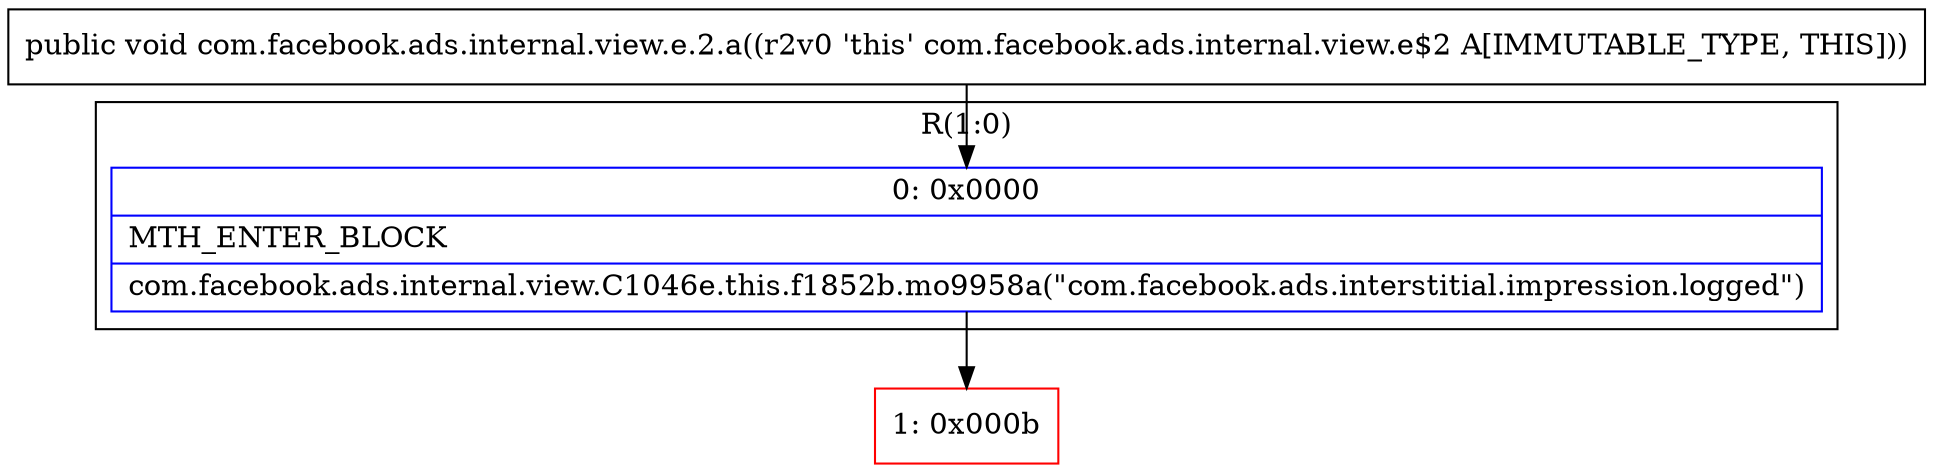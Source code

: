 digraph "CFG forcom.facebook.ads.internal.view.e.2.a()V" {
subgraph cluster_Region_200028748 {
label = "R(1:0)";
node [shape=record,color=blue];
Node_0 [shape=record,label="{0\:\ 0x0000|MTH_ENTER_BLOCK\l|com.facebook.ads.internal.view.C1046e.this.f1852b.mo9958a(\"com.facebook.ads.interstitial.impression.logged\")\l}"];
}
Node_1 [shape=record,color=red,label="{1\:\ 0x000b}"];
MethodNode[shape=record,label="{public void com.facebook.ads.internal.view.e.2.a((r2v0 'this' com.facebook.ads.internal.view.e$2 A[IMMUTABLE_TYPE, THIS])) }"];
MethodNode -> Node_0;
Node_0 -> Node_1;
}

